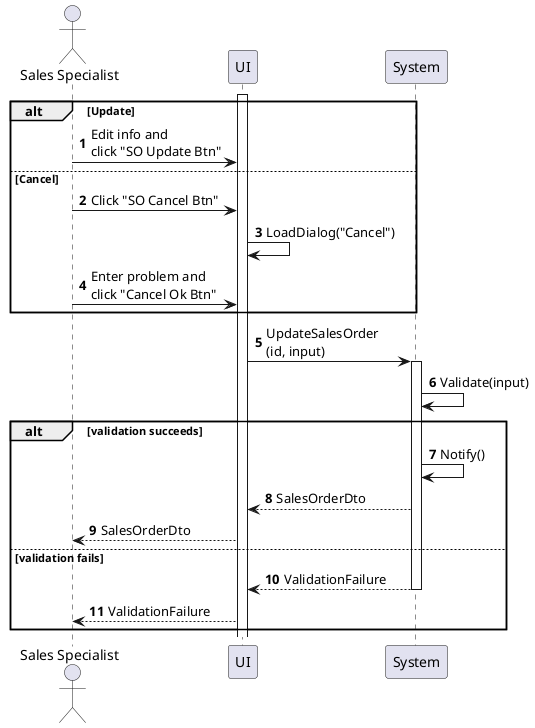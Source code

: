 @startuml sales-order-update
autonumber

actor "Sales Specialist" as a
participant UI as f
participant System as b

activate f

alt Update
    a -> f : Edit info and\nclick "SO Update Btn"
else Cancel
    a -> f : Click "SO Cancel Btn"
    f -> f : LoadDialog("Cancel")
    a -> f : Enter problem and\nclick "Cancel Ok Btn"
end

f -> b : UpdateSalesOrder\n(id, input)
activate b
b -> b : Validate(input)

alt validation succeeds
    b -> b : Notify()
    b --> f : SalesOrderDto
    f --> a : SalesOrderDto
else validation fails
    return ValidationFailure
    f --> a : ValidationFailure
end
@enduml